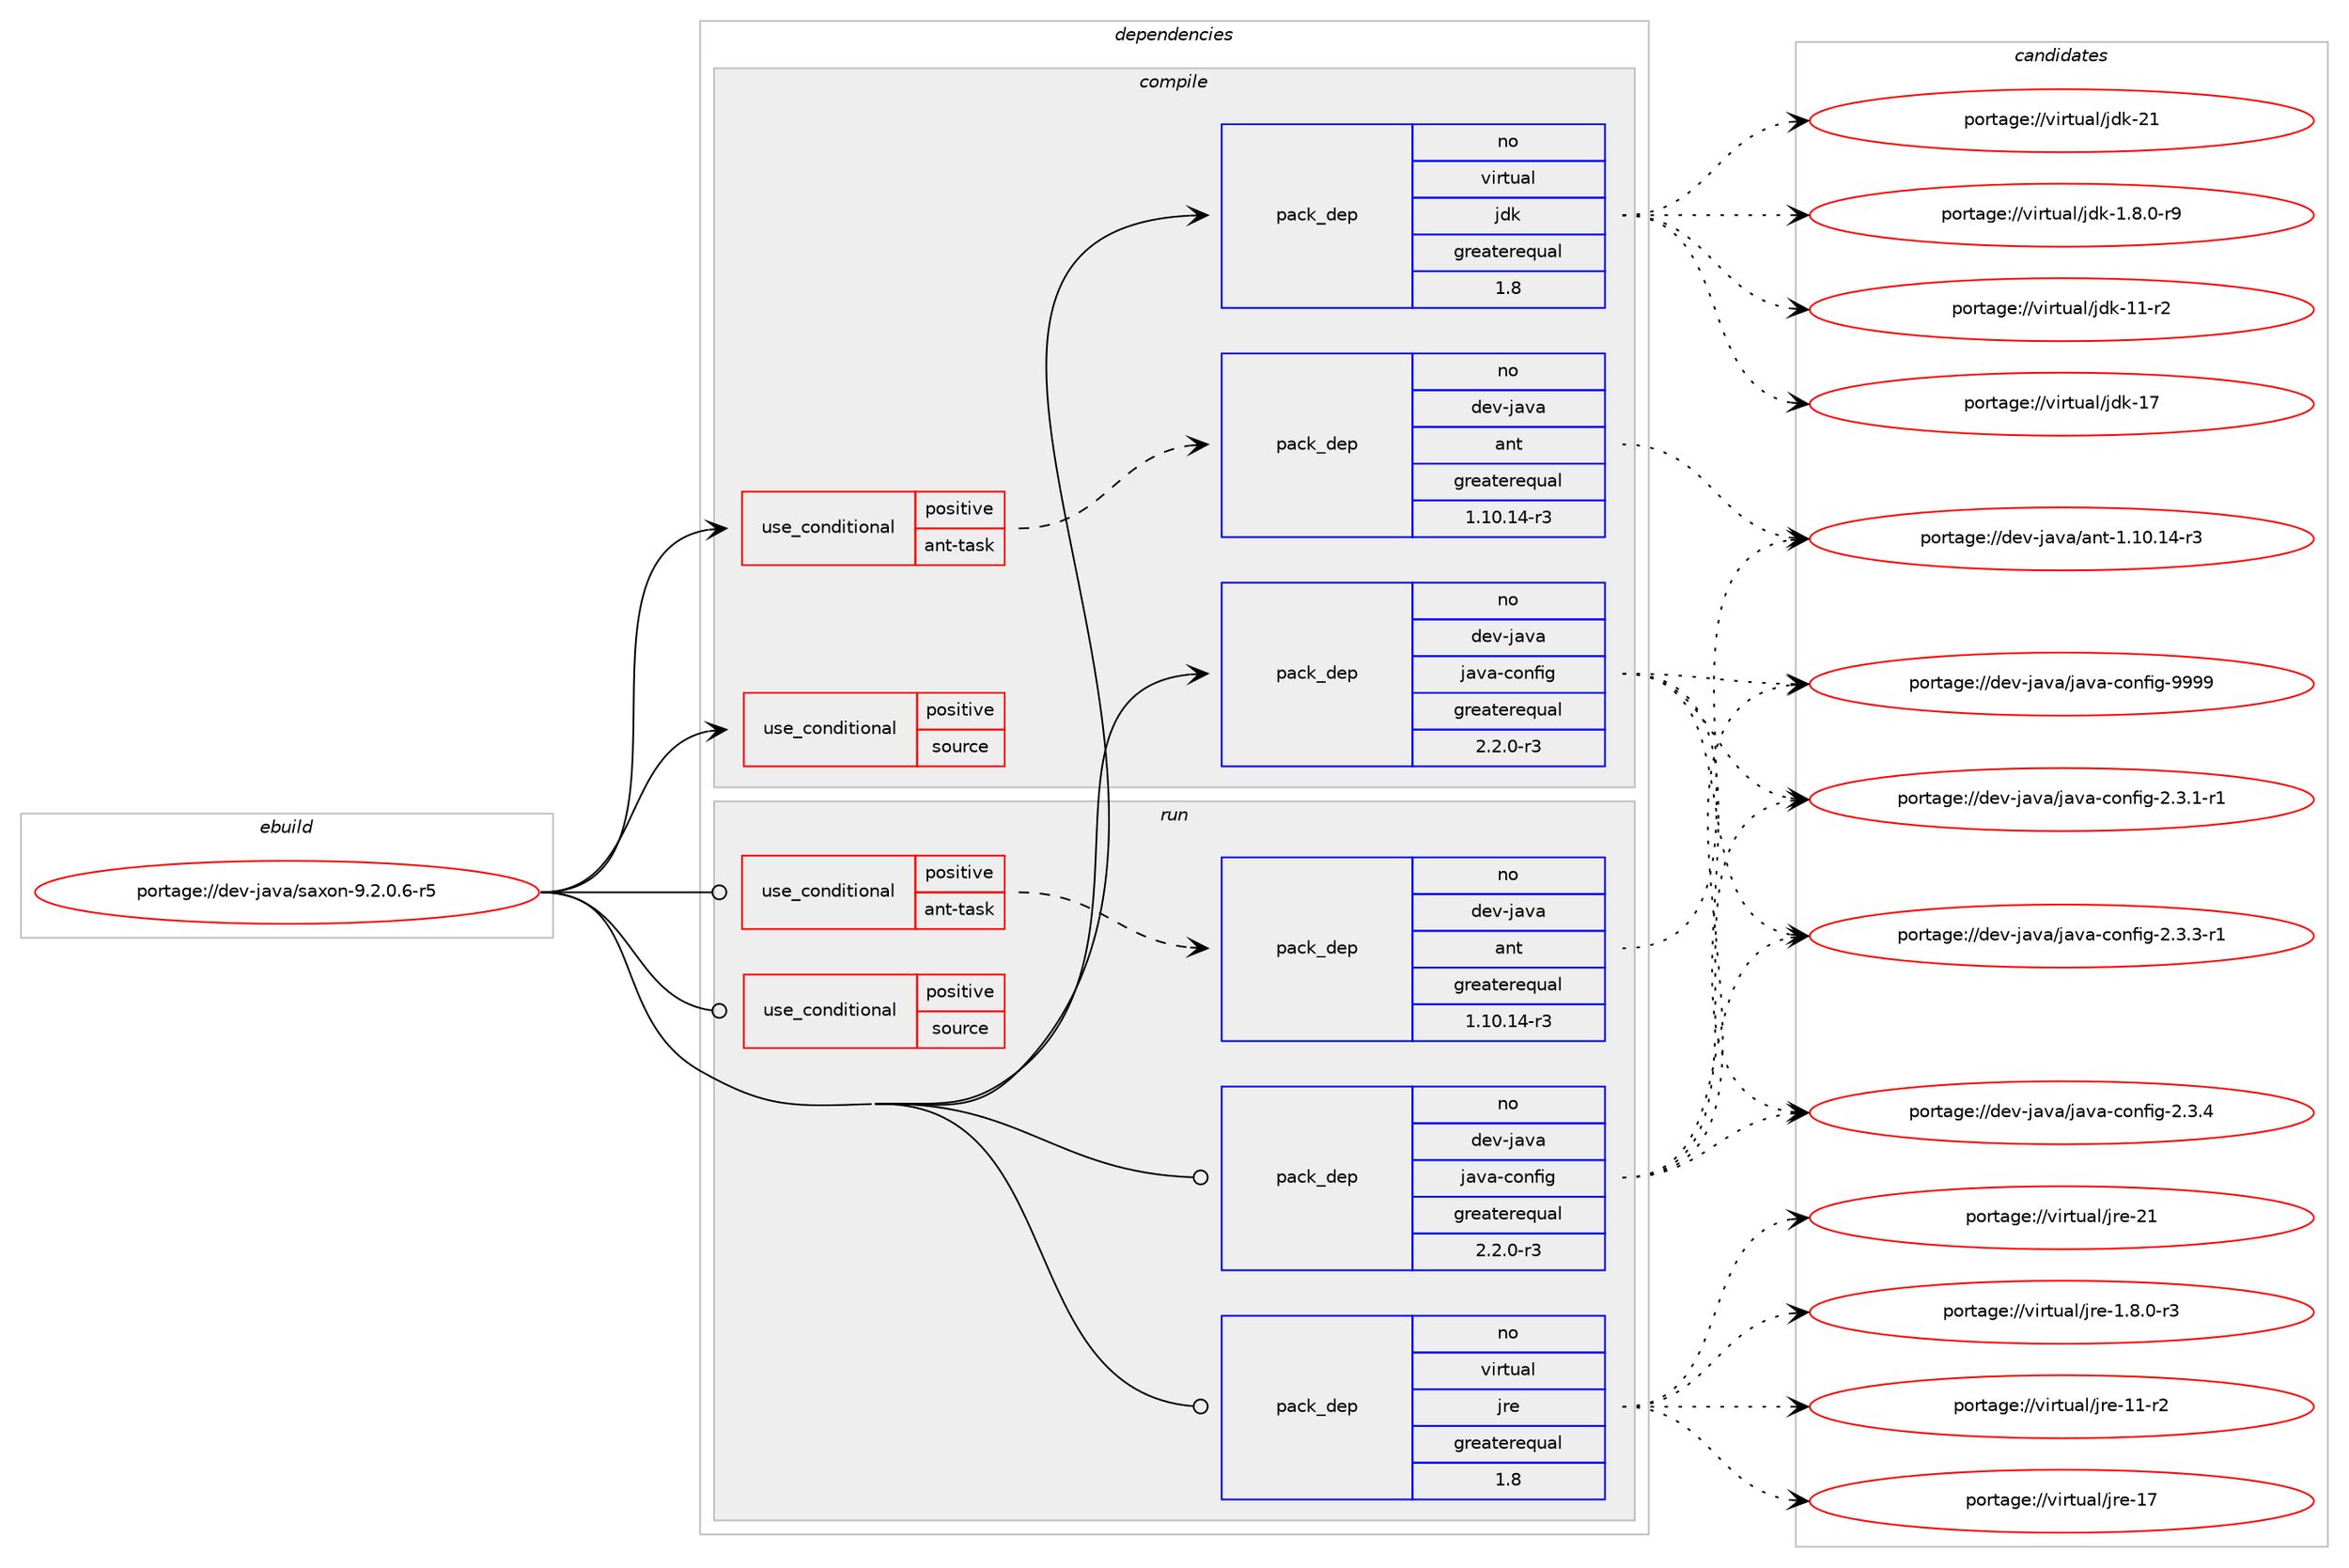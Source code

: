 digraph prolog {

# *************
# Graph options
# *************

newrank=true;
concentrate=true;
compound=true;
graph [rankdir=LR,fontname=Helvetica,fontsize=10,ranksep=1.5];#, ranksep=2.5, nodesep=0.2];
edge  [arrowhead=vee];
node  [fontname=Helvetica,fontsize=10];

# **********
# The ebuild
# **********

subgraph cluster_leftcol {
color=gray;
rank=same;
label=<<i>ebuild</i>>;
id [label="portage://dev-java/saxon-9.2.0.6-r5", color=red, width=4, href="../dev-java/saxon-9.2.0.6-r5.svg"];
}

# ****************
# The dependencies
# ****************

subgraph cluster_midcol {
color=gray;
label=<<i>dependencies</i>>;
subgraph cluster_compile {
fillcolor="#eeeeee";
style=filled;
label=<<i>compile</i>>;
subgraph cond21789 {
dependency49285 [label=<<TABLE BORDER="0" CELLBORDER="1" CELLSPACING="0" CELLPADDING="4"><TR><TD ROWSPAN="3" CELLPADDING="10">use_conditional</TD></TR><TR><TD>positive</TD></TR><TR><TD>ant-task</TD></TR></TABLE>>, shape=none, color=red];
subgraph pack26464 {
dependency49286 [label=<<TABLE BORDER="0" CELLBORDER="1" CELLSPACING="0" CELLPADDING="4" WIDTH="220"><TR><TD ROWSPAN="6" CELLPADDING="30">pack_dep</TD></TR><TR><TD WIDTH="110">no</TD></TR><TR><TD>dev-java</TD></TR><TR><TD>ant</TD></TR><TR><TD>greaterequal</TD></TR><TR><TD>1.10.14-r3</TD></TR></TABLE>>, shape=none, color=blue];
}
dependency49285:e -> dependency49286:w [weight=20,style="dashed",arrowhead="vee"];
}
id:e -> dependency49285:w [weight=20,style="solid",arrowhead="vee"];
subgraph cond21790 {
dependency49287 [label=<<TABLE BORDER="0" CELLBORDER="1" CELLSPACING="0" CELLPADDING="4"><TR><TD ROWSPAN="3" CELLPADDING="10">use_conditional</TD></TR><TR><TD>positive</TD></TR><TR><TD>source</TD></TR></TABLE>>, shape=none, color=red];
# *** BEGIN UNKNOWN DEPENDENCY TYPE (TODO) ***
# dependency49287 -> package_dependency(portage://dev-java/saxon-9.2.0.6-r5,install,no,app-arch,zip,none,[,,],[],[])
# *** END UNKNOWN DEPENDENCY TYPE (TODO) ***

}
id:e -> dependency49287:w [weight=20,style="solid",arrowhead="vee"];
# *** BEGIN UNKNOWN DEPENDENCY TYPE (TODO) ***
# id -> package_dependency(portage://dev-java/saxon-9.2.0.6-r5,install,no,dev-java,dom4j,none,[,,],[slot(1)],[])
# *** END UNKNOWN DEPENDENCY TYPE (TODO) ***

subgraph pack26465 {
dependency49288 [label=<<TABLE BORDER="0" CELLBORDER="1" CELLSPACING="0" CELLPADDING="4" WIDTH="220"><TR><TD ROWSPAN="6" CELLPADDING="30">pack_dep</TD></TR><TR><TD WIDTH="110">no</TD></TR><TR><TD>dev-java</TD></TR><TR><TD>java-config</TD></TR><TR><TD>greaterequal</TD></TR><TR><TD>2.2.0-r3</TD></TR></TABLE>>, shape=none, color=blue];
}
id:e -> dependency49288:w [weight=20,style="solid",arrowhead="vee"];
# *** BEGIN UNKNOWN DEPENDENCY TYPE (TODO) ***
# id -> package_dependency(portage://dev-java/saxon-9.2.0.6-r5,install,no,dev-java,jdom,none,[,,],[slot(0)],[])
# *** END UNKNOWN DEPENDENCY TYPE (TODO) ***

# *** BEGIN UNKNOWN DEPENDENCY TYPE (TODO) ***
# id -> package_dependency(portage://dev-java/saxon-9.2.0.6-r5,install,no,dev-java,xom,none,[,,],[slot(0)],[])
# *** END UNKNOWN DEPENDENCY TYPE (TODO) ***

subgraph pack26466 {
dependency49289 [label=<<TABLE BORDER="0" CELLBORDER="1" CELLSPACING="0" CELLPADDING="4" WIDTH="220"><TR><TD ROWSPAN="6" CELLPADDING="30">pack_dep</TD></TR><TR><TD WIDTH="110">no</TD></TR><TR><TD>virtual</TD></TR><TR><TD>jdk</TD></TR><TR><TD>greaterequal</TD></TR><TR><TD>1.8</TD></TR></TABLE>>, shape=none, color=blue];
}
id:e -> dependency49289:w [weight=20,style="solid",arrowhead="vee"];
}
subgraph cluster_compileandrun {
fillcolor="#eeeeee";
style=filled;
label=<<i>compile and run</i>>;
}
subgraph cluster_run {
fillcolor="#eeeeee";
style=filled;
label=<<i>run</i>>;
subgraph cond21791 {
dependency49290 [label=<<TABLE BORDER="0" CELLBORDER="1" CELLSPACING="0" CELLPADDING="4"><TR><TD ROWSPAN="3" CELLPADDING="10">use_conditional</TD></TR><TR><TD>positive</TD></TR><TR><TD>ant-task</TD></TR></TABLE>>, shape=none, color=red];
subgraph pack26467 {
dependency49291 [label=<<TABLE BORDER="0" CELLBORDER="1" CELLSPACING="0" CELLPADDING="4" WIDTH="220"><TR><TD ROWSPAN="6" CELLPADDING="30">pack_dep</TD></TR><TR><TD WIDTH="110">no</TD></TR><TR><TD>dev-java</TD></TR><TR><TD>ant</TD></TR><TR><TD>greaterequal</TD></TR><TR><TD>1.10.14-r3</TD></TR></TABLE>>, shape=none, color=blue];
}
dependency49290:e -> dependency49291:w [weight=20,style="dashed",arrowhead="vee"];
}
id:e -> dependency49290:w [weight=20,style="solid",arrowhead="odot"];
subgraph cond21792 {
dependency49292 [label=<<TABLE BORDER="0" CELLBORDER="1" CELLSPACING="0" CELLPADDING="4"><TR><TD ROWSPAN="3" CELLPADDING="10">use_conditional</TD></TR><TR><TD>positive</TD></TR><TR><TD>source</TD></TR></TABLE>>, shape=none, color=red];
# *** BEGIN UNKNOWN DEPENDENCY TYPE (TODO) ***
# dependency49292 -> package_dependency(portage://dev-java/saxon-9.2.0.6-r5,run,no,app-arch,zip,none,[,,],[],[])
# *** END UNKNOWN DEPENDENCY TYPE (TODO) ***

}
id:e -> dependency49292:w [weight=20,style="solid",arrowhead="odot"];
# *** BEGIN UNKNOWN DEPENDENCY TYPE (TODO) ***
# id -> package_dependency(portage://dev-java/saxon-9.2.0.6-r5,run,no,dev-java,dom4j,none,[,,],[slot(1)],[])
# *** END UNKNOWN DEPENDENCY TYPE (TODO) ***

subgraph pack26468 {
dependency49293 [label=<<TABLE BORDER="0" CELLBORDER="1" CELLSPACING="0" CELLPADDING="4" WIDTH="220"><TR><TD ROWSPAN="6" CELLPADDING="30">pack_dep</TD></TR><TR><TD WIDTH="110">no</TD></TR><TR><TD>dev-java</TD></TR><TR><TD>java-config</TD></TR><TR><TD>greaterequal</TD></TR><TR><TD>2.2.0-r3</TD></TR></TABLE>>, shape=none, color=blue];
}
id:e -> dependency49293:w [weight=20,style="solid",arrowhead="odot"];
# *** BEGIN UNKNOWN DEPENDENCY TYPE (TODO) ***
# id -> package_dependency(portage://dev-java/saxon-9.2.0.6-r5,run,no,dev-java,jdom,none,[,,],[slot(0)],[])
# *** END UNKNOWN DEPENDENCY TYPE (TODO) ***

# *** BEGIN UNKNOWN DEPENDENCY TYPE (TODO) ***
# id -> package_dependency(portage://dev-java/saxon-9.2.0.6-r5,run,no,dev-java,xom,none,[,,],[slot(0)],[])
# *** END UNKNOWN DEPENDENCY TYPE (TODO) ***

subgraph pack26469 {
dependency49294 [label=<<TABLE BORDER="0" CELLBORDER="1" CELLSPACING="0" CELLPADDING="4" WIDTH="220"><TR><TD ROWSPAN="6" CELLPADDING="30">pack_dep</TD></TR><TR><TD WIDTH="110">no</TD></TR><TR><TD>virtual</TD></TR><TR><TD>jre</TD></TR><TR><TD>greaterequal</TD></TR><TR><TD>1.8</TD></TR></TABLE>>, shape=none, color=blue];
}
id:e -> dependency49294:w [weight=20,style="solid",arrowhead="odot"];
}
}

# **************
# The candidates
# **************

subgraph cluster_choices {
rank=same;
color=gray;
label=<<i>candidates</i>>;

subgraph choice26464 {
color=black;
nodesep=1;
choice100101118451069711897479711011645494649484649524511451 [label="portage://dev-java/ant-1.10.14-r3", color=red, width=4,href="../dev-java/ant-1.10.14-r3.svg"];
dependency49286:e -> choice100101118451069711897479711011645494649484649524511451:w [style=dotted,weight="100"];
}
subgraph choice26465 {
color=black;
nodesep=1;
choice10010111845106971189747106971189745991111101021051034550465146494511449 [label="portage://dev-java/java-config-2.3.1-r1", color=red, width=4,href="../dev-java/java-config-2.3.1-r1.svg"];
choice10010111845106971189747106971189745991111101021051034550465146514511449 [label="portage://dev-java/java-config-2.3.3-r1", color=red, width=4,href="../dev-java/java-config-2.3.3-r1.svg"];
choice1001011184510697118974710697118974599111110102105103455046514652 [label="portage://dev-java/java-config-2.3.4", color=red, width=4,href="../dev-java/java-config-2.3.4.svg"];
choice10010111845106971189747106971189745991111101021051034557575757 [label="portage://dev-java/java-config-9999", color=red, width=4,href="../dev-java/java-config-9999.svg"];
dependency49288:e -> choice10010111845106971189747106971189745991111101021051034550465146494511449:w [style=dotted,weight="100"];
dependency49288:e -> choice10010111845106971189747106971189745991111101021051034550465146514511449:w [style=dotted,weight="100"];
dependency49288:e -> choice1001011184510697118974710697118974599111110102105103455046514652:w [style=dotted,weight="100"];
dependency49288:e -> choice10010111845106971189747106971189745991111101021051034557575757:w [style=dotted,weight="100"];
}
subgraph choice26466 {
color=black;
nodesep=1;
choice11810511411611797108471061001074549465646484511457 [label="portage://virtual/jdk-1.8.0-r9", color=red, width=4,href="../virtual/jdk-1.8.0-r9.svg"];
choice11810511411611797108471061001074549494511450 [label="portage://virtual/jdk-11-r2", color=red, width=4,href="../virtual/jdk-11-r2.svg"];
choice1181051141161179710847106100107454955 [label="portage://virtual/jdk-17", color=red, width=4,href="../virtual/jdk-17.svg"];
choice1181051141161179710847106100107455049 [label="portage://virtual/jdk-21", color=red, width=4,href="../virtual/jdk-21.svg"];
dependency49289:e -> choice11810511411611797108471061001074549465646484511457:w [style=dotted,weight="100"];
dependency49289:e -> choice11810511411611797108471061001074549494511450:w [style=dotted,weight="100"];
dependency49289:e -> choice1181051141161179710847106100107454955:w [style=dotted,weight="100"];
dependency49289:e -> choice1181051141161179710847106100107455049:w [style=dotted,weight="100"];
}
subgraph choice26467 {
color=black;
nodesep=1;
choice100101118451069711897479711011645494649484649524511451 [label="portage://dev-java/ant-1.10.14-r3", color=red, width=4,href="../dev-java/ant-1.10.14-r3.svg"];
dependency49291:e -> choice100101118451069711897479711011645494649484649524511451:w [style=dotted,weight="100"];
}
subgraph choice26468 {
color=black;
nodesep=1;
choice10010111845106971189747106971189745991111101021051034550465146494511449 [label="portage://dev-java/java-config-2.3.1-r1", color=red, width=4,href="../dev-java/java-config-2.3.1-r1.svg"];
choice10010111845106971189747106971189745991111101021051034550465146514511449 [label="portage://dev-java/java-config-2.3.3-r1", color=red, width=4,href="../dev-java/java-config-2.3.3-r1.svg"];
choice1001011184510697118974710697118974599111110102105103455046514652 [label="portage://dev-java/java-config-2.3.4", color=red, width=4,href="../dev-java/java-config-2.3.4.svg"];
choice10010111845106971189747106971189745991111101021051034557575757 [label="portage://dev-java/java-config-9999", color=red, width=4,href="../dev-java/java-config-9999.svg"];
dependency49293:e -> choice10010111845106971189747106971189745991111101021051034550465146494511449:w [style=dotted,weight="100"];
dependency49293:e -> choice10010111845106971189747106971189745991111101021051034550465146514511449:w [style=dotted,weight="100"];
dependency49293:e -> choice1001011184510697118974710697118974599111110102105103455046514652:w [style=dotted,weight="100"];
dependency49293:e -> choice10010111845106971189747106971189745991111101021051034557575757:w [style=dotted,weight="100"];
}
subgraph choice26469 {
color=black;
nodesep=1;
choice11810511411611797108471061141014549465646484511451 [label="portage://virtual/jre-1.8.0-r3", color=red, width=4,href="../virtual/jre-1.8.0-r3.svg"];
choice11810511411611797108471061141014549494511450 [label="portage://virtual/jre-11-r2", color=red, width=4,href="../virtual/jre-11-r2.svg"];
choice1181051141161179710847106114101454955 [label="portage://virtual/jre-17", color=red, width=4,href="../virtual/jre-17.svg"];
choice1181051141161179710847106114101455049 [label="portage://virtual/jre-21", color=red, width=4,href="../virtual/jre-21.svg"];
dependency49294:e -> choice11810511411611797108471061141014549465646484511451:w [style=dotted,weight="100"];
dependency49294:e -> choice11810511411611797108471061141014549494511450:w [style=dotted,weight="100"];
dependency49294:e -> choice1181051141161179710847106114101454955:w [style=dotted,weight="100"];
dependency49294:e -> choice1181051141161179710847106114101455049:w [style=dotted,weight="100"];
}
}

}
